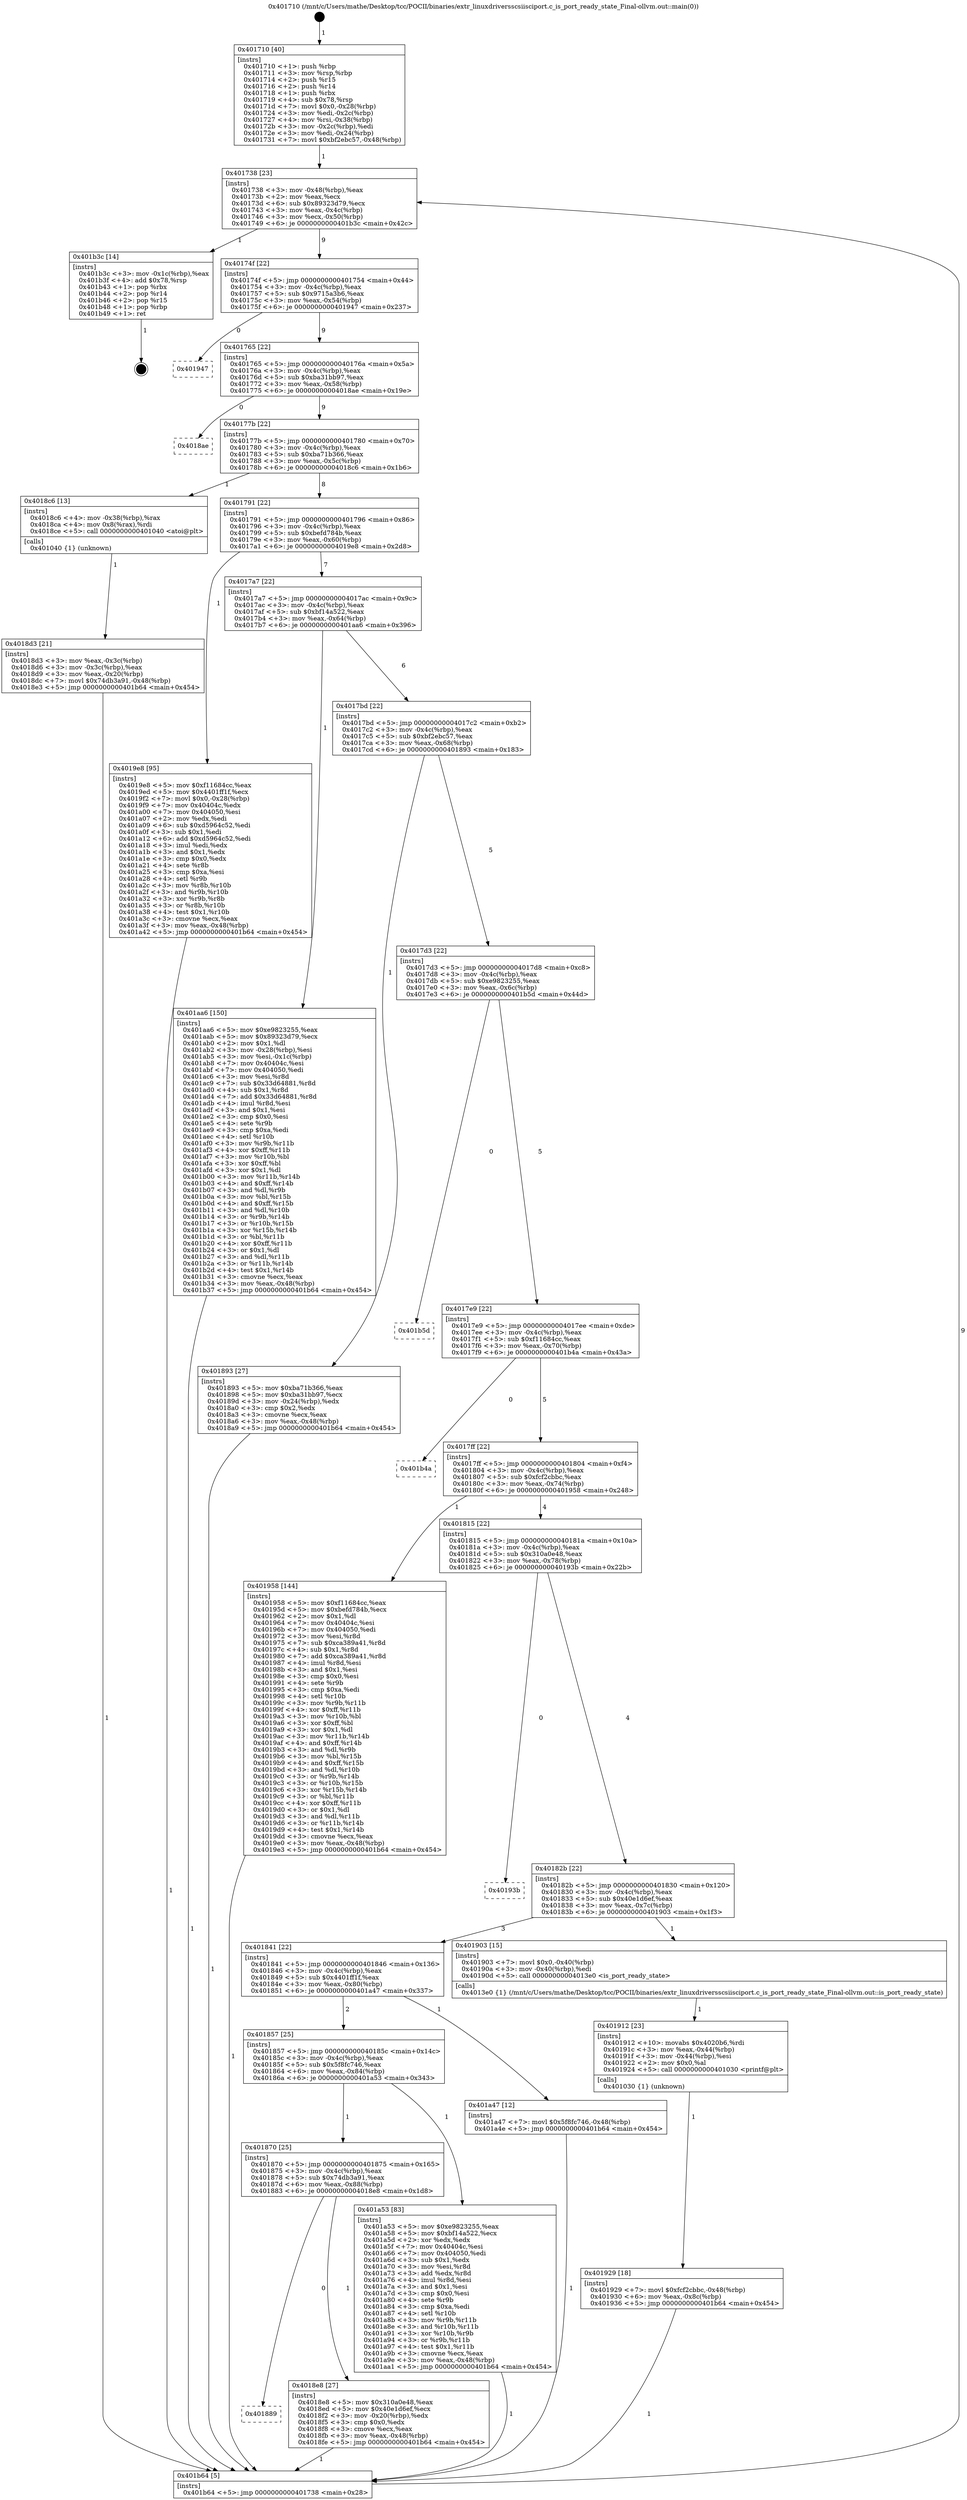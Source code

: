 digraph "0x401710" {
  label = "0x401710 (/mnt/c/Users/mathe/Desktop/tcc/POCII/binaries/extr_linuxdriversscsiisciport.c_is_port_ready_state_Final-ollvm.out::main(0))"
  labelloc = "t"
  node[shape=record]

  Entry [label="",width=0.3,height=0.3,shape=circle,fillcolor=black,style=filled]
  "0x401738" [label="{
     0x401738 [23]\l
     | [instrs]\l
     &nbsp;&nbsp;0x401738 \<+3\>: mov -0x48(%rbp),%eax\l
     &nbsp;&nbsp;0x40173b \<+2\>: mov %eax,%ecx\l
     &nbsp;&nbsp;0x40173d \<+6\>: sub $0x89323d79,%ecx\l
     &nbsp;&nbsp;0x401743 \<+3\>: mov %eax,-0x4c(%rbp)\l
     &nbsp;&nbsp;0x401746 \<+3\>: mov %ecx,-0x50(%rbp)\l
     &nbsp;&nbsp;0x401749 \<+6\>: je 0000000000401b3c \<main+0x42c\>\l
  }"]
  "0x401b3c" [label="{
     0x401b3c [14]\l
     | [instrs]\l
     &nbsp;&nbsp;0x401b3c \<+3\>: mov -0x1c(%rbp),%eax\l
     &nbsp;&nbsp;0x401b3f \<+4\>: add $0x78,%rsp\l
     &nbsp;&nbsp;0x401b43 \<+1\>: pop %rbx\l
     &nbsp;&nbsp;0x401b44 \<+2\>: pop %r14\l
     &nbsp;&nbsp;0x401b46 \<+2\>: pop %r15\l
     &nbsp;&nbsp;0x401b48 \<+1\>: pop %rbp\l
     &nbsp;&nbsp;0x401b49 \<+1\>: ret\l
  }"]
  "0x40174f" [label="{
     0x40174f [22]\l
     | [instrs]\l
     &nbsp;&nbsp;0x40174f \<+5\>: jmp 0000000000401754 \<main+0x44\>\l
     &nbsp;&nbsp;0x401754 \<+3\>: mov -0x4c(%rbp),%eax\l
     &nbsp;&nbsp;0x401757 \<+5\>: sub $0x9715a3b6,%eax\l
     &nbsp;&nbsp;0x40175c \<+3\>: mov %eax,-0x54(%rbp)\l
     &nbsp;&nbsp;0x40175f \<+6\>: je 0000000000401947 \<main+0x237\>\l
  }"]
  Exit [label="",width=0.3,height=0.3,shape=circle,fillcolor=black,style=filled,peripheries=2]
  "0x401947" [label="{
     0x401947\l
  }", style=dashed]
  "0x401765" [label="{
     0x401765 [22]\l
     | [instrs]\l
     &nbsp;&nbsp;0x401765 \<+5\>: jmp 000000000040176a \<main+0x5a\>\l
     &nbsp;&nbsp;0x40176a \<+3\>: mov -0x4c(%rbp),%eax\l
     &nbsp;&nbsp;0x40176d \<+5\>: sub $0xba31bb97,%eax\l
     &nbsp;&nbsp;0x401772 \<+3\>: mov %eax,-0x58(%rbp)\l
     &nbsp;&nbsp;0x401775 \<+6\>: je 00000000004018ae \<main+0x19e\>\l
  }"]
  "0x401929" [label="{
     0x401929 [18]\l
     | [instrs]\l
     &nbsp;&nbsp;0x401929 \<+7\>: movl $0xfcf2cbbc,-0x48(%rbp)\l
     &nbsp;&nbsp;0x401930 \<+6\>: mov %eax,-0x8c(%rbp)\l
     &nbsp;&nbsp;0x401936 \<+5\>: jmp 0000000000401b64 \<main+0x454\>\l
  }"]
  "0x4018ae" [label="{
     0x4018ae\l
  }", style=dashed]
  "0x40177b" [label="{
     0x40177b [22]\l
     | [instrs]\l
     &nbsp;&nbsp;0x40177b \<+5\>: jmp 0000000000401780 \<main+0x70\>\l
     &nbsp;&nbsp;0x401780 \<+3\>: mov -0x4c(%rbp),%eax\l
     &nbsp;&nbsp;0x401783 \<+5\>: sub $0xba71b366,%eax\l
     &nbsp;&nbsp;0x401788 \<+3\>: mov %eax,-0x5c(%rbp)\l
     &nbsp;&nbsp;0x40178b \<+6\>: je 00000000004018c6 \<main+0x1b6\>\l
  }"]
  "0x401912" [label="{
     0x401912 [23]\l
     | [instrs]\l
     &nbsp;&nbsp;0x401912 \<+10\>: movabs $0x4020b6,%rdi\l
     &nbsp;&nbsp;0x40191c \<+3\>: mov %eax,-0x44(%rbp)\l
     &nbsp;&nbsp;0x40191f \<+3\>: mov -0x44(%rbp),%esi\l
     &nbsp;&nbsp;0x401922 \<+2\>: mov $0x0,%al\l
     &nbsp;&nbsp;0x401924 \<+5\>: call 0000000000401030 \<printf@plt\>\l
     | [calls]\l
     &nbsp;&nbsp;0x401030 \{1\} (unknown)\l
  }"]
  "0x4018c6" [label="{
     0x4018c6 [13]\l
     | [instrs]\l
     &nbsp;&nbsp;0x4018c6 \<+4\>: mov -0x38(%rbp),%rax\l
     &nbsp;&nbsp;0x4018ca \<+4\>: mov 0x8(%rax),%rdi\l
     &nbsp;&nbsp;0x4018ce \<+5\>: call 0000000000401040 \<atoi@plt\>\l
     | [calls]\l
     &nbsp;&nbsp;0x401040 \{1\} (unknown)\l
  }"]
  "0x401791" [label="{
     0x401791 [22]\l
     | [instrs]\l
     &nbsp;&nbsp;0x401791 \<+5\>: jmp 0000000000401796 \<main+0x86\>\l
     &nbsp;&nbsp;0x401796 \<+3\>: mov -0x4c(%rbp),%eax\l
     &nbsp;&nbsp;0x401799 \<+5\>: sub $0xbefd784b,%eax\l
     &nbsp;&nbsp;0x40179e \<+3\>: mov %eax,-0x60(%rbp)\l
     &nbsp;&nbsp;0x4017a1 \<+6\>: je 00000000004019e8 \<main+0x2d8\>\l
  }"]
  "0x401889" [label="{
     0x401889\l
  }", style=dashed]
  "0x4019e8" [label="{
     0x4019e8 [95]\l
     | [instrs]\l
     &nbsp;&nbsp;0x4019e8 \<+5\>: mov $0xf11684cc,%eax\l
     &nbsp;&nbsp;0x4019ed \<+5\>: mov $0x4401ff1f,%ecx\l
     &nbsp;&nbsp;0x4019f2 \<+7\>: movl $0x0,-0x28(%rbp)\l
     &nbsp;&nbsp;0x4019f9 \<+7\>: mov 0x40404c,%edx\l
     &nbsp;&nbsp;0x401a00 \<+7\>: mov 0x404050,%esi\l
     &nbsp;&nbsp;0x401a07 \<+2\>: mov %edx,%edi\l
     &nbsp;&nbsp;0x401a09 \<+6\>: sub $0xd5964c52,%edi\l
     &nbsp;&nbsp;0x401a0f \<+3\>: sub $0x1,%edi\l
     &nbsp;&nbsp;0x401a12 \<+6\>: add $0xd5964c52,%edi\l
     &nbsp;&nbsp;0x401a18 \<+3\>: imul %edi,%edx\l
     &nbsp;&nbsp;0x401a1b \<+3\>: and $0x1,%edx\l
     &nbsp;&nbsp;0x401a1e \<+3\>: cmp $0x0,%edx\l
     &nbsp;&nbsp;0x401a21 \<+4\>: sete %r8b\l
     &nbsp;&nbsp;0x401a25 \<+3\>: cmp $0xa,%esi\l
     &nbsp;&nbsp;0x401a28 \<+4\>: setl %r9b\l
     &nbsp;&nbsp;0x401a2c \<+3\>: mov %r8b,%r10b\l
     &nbsp;&nbsp;0x401a2f \<+3\>: and %r9b,%r10b\l
     &nbsp;&nbsp;0x401a32 \<+3\>: xor %r9b,%r8b\l
     &nbsp;&nbsp;0x401a35 \<+3\>: or %r8b,%r10b\l
     &nbsp;&nbsp;0x401a38 \<+4\>: test $0x1,%r10b\l
     &nbsp;&nbsp;0x401a3c \<+3\>: cmovne %ecx,%eax\l
     &nbsp;&nbsp;0x401a3f \<+3\>: mov %eax,-0x48(%rbp)\l
     &nbsp;&nbsp;0x401a42 \<+5\>: jmp 0000000000401b64 \<main+0x454\>\l
  }"]
  "0x4017a7" [label="{
     0x4017a7 [22]\l
     | [instrs]\l
     &nbsp;&nbsp;0x4017a7 \<+5\>: jmp 00000000004017ac \<main+0x9c\>\l
     &nbsp;&nbsp;0x4017ac \<+3\>: mov -0x4c(%rbp),%eax\l
     &nbsp;&nbsp;0x4017af \<+5\>: sub $0xbf14a522,%eax\l
     &nbsp;&nbsp;0x4017b4 \<+3\>: mov %eax,-0x64(%rbp)\l
     &nbsp;&nbsp;0x4017b7 \<+6\>: je 0000000000401aa6 \<main+0x396\>\l
  }"]
  "0x4018e8" [label="{
     0x4018e8 [27]\l
     | [instrs]\l
     &nbsp;&nbsp;0x4018e8 \<+5\>: mov $0x310a0e48,%eax\l
     &nbsp;&nbsp;0x4018ed \<+5\>: mov $0x40e1d6ef,%ecx\l
     &nbsp;&nbsp;0x4018f2 \<+3\>: mov -0x20(%rbp),%edx\l
     &nbsp;&nbsp;0x4018f5 \<+3\>: cmp $0x0,%edx\l
     &nbsp;&nbsp;0x4018f8 \<+3\>: cmove %ecx,%eax\l
     &nbsp;&nbsp;0x4018fb \<+3\>: mov %eax,-0x48(%rbp)\l
     &nbsp;&nbsp;0x4018fe \<+5\>: jmp 0000000000401b64 \<main+0x454\>\l
  }"]
  "0x401aa6" [label="{
     0x401aa6 [150]\l
     | [instrs]\l
     &nbsp;&nbsp;0x401aa6 \<+5\>: mov $0xe9823255,%eax\l
     &nbsp;&nbsp;0x401aab \<+5\>: mov $0x89323d79,%ecx\l
     &nbsp;&nbsp;0x401ab0 \<+2\>: mov $0x1,%dl\l
     &nbsp;&nbsp;0x401ab2 \<+3\>: mov -0x28(%rbp),%esi\l
     &nbsp;&nbsp;0x401ab5 \<+3\>: mov %esi,-0x1c(%rbp)\l
     &nbsp;&nbsp;0x401ab8 \<+7\>: mov 0x40404c,%esi\l
     &nbsp;&nbsp;0x401abf \<+7\>: mov 0x404050,%edi\l
     &nbsp;&nbsp;0x401ac6 \<+3\>: mov %esi,%r8d\l
     &nbsp;&nbsp;0x401ac9 \<+7\>: sub $0x33d64881,%r8d\l
     &nbsp;&nbsp;0x401ad0 \<+4\>: sub $0x1,%r8d\l
     &nbsp;&nbsp;0x401ad4 \<+7\>: add $0x33d64881,%r8d\l
     &nbsp;&nbsp;0x401adb \<+4\>: imul %r8d,%esi\l
     &nbsp;&nbsp;0x401adf \<+3\>: and $0x1,%esi\l
     &nbsp;&nbsp;0x401ae2 \<+3\>: cmp $0x0,%esi\l
     &nbsp;&nbsp;0x401ae5 \<+4\>: sete %r9b\l
     &nbsp;&nbsp;0x401ae9 \<+3\>: cmp $0xa,%edi\l
     &nbsp;&nbsp;0x401aec \<+4\>: setl %r10b\l
     &nbsp;&nbsp;0x401af0 \<+3\>: mov %r9b,%r11b\l
     &nbsp;&nbsp;0x401af3 \<+4\>: xor $0xff,%r11b\l
     &nbsp;&nbsp;0x401af7 \<+3\>: mov %r10b,%bl\l
     &nbsp;&nbsp;0x401afa \<+3\>: xor $0xff,%bl\l
     &nbsp;&nbsp;0x401afd \<+3\>: xor $0x1,%dl\l
     &nbsp;&nbsp;0x401b00 \<+3\>: mov %r11b,%r14b\l
     &nbsp;&nbsp;0x401b03 \<+4\>: and $0xff,%r14b\l
     &nbsp;&nbsp;0x401b07 \<+3\>: and %dl,%r9b\l
     &nbsp;&nbsp;0x401b0a \<+3\>: mov %bl,%r15b\l
     &nbsp;&nbsp;0x401b0d \<+4\>: and $0xff,%r15b\l
     &nbsp;&nbsp;0x401b11 \<+3\>: and %dl,%r10b\l
     &nbsp;&nbsp;0x401b14 \<+3\>: or %r9b,%r14b\l
     &nbsp;&nbsp;0x401b17 \<+3\>: or %r10b,%r15b\l
     &nbsp;&nbsp;0x401b1a \<+3\>: xor %r15b,%r14b\l
     &nbsp;&nbsp;0x401b1d \<+3\>: or %bl,%r11b\l
     &nbsp;&nbsp;0x401b20 \<+4\>: xor $0xff,%r11b\l
     &nbsp;&nbsp;0x401b24 \<+3\>: or $0x1,%dl\l
     &nbsp;&nbsp;0x401b27 \<+3\>: and %dl,%r11b\l
     &nbsp;&nbsp;0x401b2a \<+3\>: or %r11b,%r14b\l
     &nbsp;&nbsp;0x401b2d \<+4\>: test $0x1,%r14b\l
     &nbsp;&nbsp;0x401b31 \<+3\>: cmovne %ecx,%eax\l
     &nbsp;&nbsp;0x401b34 \<+3\>: mov %eax,-0x48(%rbp)\l
     &nbsp;&nbsp;0x401b37 \<+5\>: jmp 0000000000401b64 \<main+0x454\>\l
  }"]
  "0x4017bd" [label="{
     0x4017bd [22]\l
     | [instrs]\l
     &nbsp;&nbsp;0x4017bd \<+5\>: jmp 00000000004017c2 \<main+0xb2\>\l
     &nbsp;&nbsp;0x4017c2 \<+3\>: mov -0x4c(%rbp),%eax\l
     &nbsp;&nbsp;0x4017c5 \<+5\>: sub $0xbf2ebc57,%eax\l
     &nbsp;&nbsp;0x4017ca \<+3\>: mov %eax,-0x68(%rbp)\l
     &nbsp;&nbsp;0x4017cd \<+6\>: je 0000000000401893 \<main+0x183\>\l
  }"]
  "0x401870" [label="{
     0x401870 [25]\l
     | [instrs]\l
     &nbsp;&nbsp;0x401870 \<+5\>: jmp 0000000000401875 \<main+0x165\>\l
     &nbsp;&nbsp;0x401875 \<+3\>: mov -0x4c(%rbp),%eax\l
     &nbsp;&nbsp;0x401878 \<+5\>: sub $0x74db3a91,%eax\l
     &nbsp;&nbsp;0x40187d \<+6\>: mov %eax,-0x88(%rbp)\l
     &nbsp;&nbsp;0x401883 \<+6\>: je 00000000004018e8 \<main+0x1d8\>\l
  }"]
  "0x401893" [label="{
     0x401893 [27]\l
     | [instrs]\l
     &nbsp;&nbsp;0x401893 \<+5\>: mov $0xba71b366,%eax\l
     &nbsp;&nbsp;0x401898 \<+5\>: mov $0xba31bb97,%ecx\l
     &nbsp;&nbsp;0x40189d \<+3\>: mov -0x24(%rbp),%edx\l
     &nbsp;&nbsp;0x4018a0 \<+3\>: cmp $0x2,%edx\l
     &nbsp;&nbsp;0x4018a3 \<+3\>: cmovne %ecx,%eax\l
     &nbsp;&nbsp;0x4018a6 \<+3\>: mov %eax,-0x48(%rbp)\l
     &nbsp;&nbsp;0x4018a9 \<+5\>: jmp 0000000000401b64 \<main+0x454\>\l
  }"]
  "0x4017d3" [label="{
     0x4017d3 [22]\l
     | [instrs]\l
     &nbsp;&nbsp;0x4017d3 \<+5\>: jmp 00000000004017d8 \<main+0xc8\>\l
     &nbsp;&nbsp;0x4017d8 \<+3\>: mov -0x4c(%rbp),%eax\l
     &nbsp;&nbsp;0x4017db \<+5\>: sub $0xe9823255,%eax\l
     &nbsp;&nbsp;0x4017e0 \<+3\>: mov %eax,-0x6c(%rbp)\l
     &nbsp;&nbsp;0x4017e3 \<+6\>: je 0000000000401b5d \<main+0x44d\>\l
  }"]
  "0x401b64" [label="{
     0x401b64 [5]\l
     | [instrs]\l
     &nbsp;&nbsp;0x401b64 \<+5\>: jmp 0000000000401738 \<main+0x28\>\l
  }"]
  "0x401710" [label="{
     0x401710 [40]\l
     | [instrs]\l
     &nbsp;&nbsp;0x401710 \<+1\>: push %rbp\l
     &nbsp;&nbsp;0x401711 \<+3\>: mov %rsp,%rbp\l
     &nbsp;&nbsp;0x401714 \<+2\>: push %r15\l
     &nbsp;&nbsp;0x401716 \<+2\>: push %r14\l
     &nbsp;&nbsp;0x401718 \<+1\>: push %rbx\l
     &nbsp;&nbsp;0x401719 \<+4\>: sub $0x78,%rsp\l
     &nbsp;&nbsp;0x40171d \<+7\>: movl $0x0,-0x28(%rbp)\l
     &nbsp;&nbsp;0x401724 \<+3\>: mov %edi,-0x2c(%rbp)\l
     &nbsp;&nbsp;0x401727 \<+4\>: mov %rsi,-0x38(%rbp)\l
     &nbsp;&nbsp;0x40172b \<+3\>: mov -0x2c(%rbp),%edi\l
     &nbsp;&nbsp;0x40172e \<+3\>: mov %edi,-0x24(%rbp)\l
     &nbsp;&nbsp;0x401731 \<+7\>: movl $0xbf2ebc57,-0x48(%rbp)\l
  }"]
  "0x4018d3" [label="{
     0x4018d3 [21]\l
     | [instrs]\l
     &nbsp;&nbsp;0x4018d3 \<+3\>: mov %eax,-0x3c(%rbp)\l
     &nbsp;&nbsp;0x4018d6 \<+3\>: mov -0x3c(%rbp),%eax\l
     &nbsp;&nbsp;0x4018d9 \<+3\>: mov %eax,-0x20(%rbp)\l
     &nbsp;&nbsp;0x4018dc \<+7\>: movl $0x74db3a91,-0x48(%rbp)\l
     &nbsp;&nbsp;0x4018e3 \<+5\>: jmp 0000000000401b64 \<main+0x454\>\l
  }"]
  "0x401a53" [label="{
     0x401a53 [83]\l
     | [instrs]\l
     &nbsp;&nbsp;0x401a53 \<+5\>: mov $0xe9823255,%eax\l
     &nbsp;&nbsp;0x401a58 \<+5\>: mov $0xbf14a522,%ecx\l
     &nbsp;&nbsp;0x401a5d \<+2\>: xor %edx,%edx\l
     &nbsp;&nbsp;0x401a5f \<+7\>: mov 0x40404c,%esi\l
     &nbsp;&nbsp;0x401a66 \<+7\>: mov 0x404050,%edi\l
     &nbsp;&nbsp;0x401a6d \<+3\>: sub $0x1,%edx\l
     &nbsp;&nbsp;0x401a70 \<+3\>: mov %esi,%r8d\l
     &nbsp;&nbsp;0x401a73 \<+3\>: add %edx,%r8d\l
     &nbsp;&nbsp;0x401a76 \<+4\>: imul %r8d,%esi\l
     &nbsp;&nbsp;0x401a7a \<+3\>: and $0x1,%esi\l
     &nbsp;&nbsp;0x401a7d \<+3\>: cmp $0x0,%esi\l
     &nbsp;&nbsp;0x401a80 \<+4\>: sete %r9b\l
     &nbsp;&nbsp;0x401a84 \<+3\>: cmp $0xa,%edi\l
     &nbsp;&nbsp;0x401a87 \<+4\>: setl %r10b\l
     &nbsp;&nbsp;0x401a8b \<+3\>: mov %r9b,%r11b\l
     &nbsp;&nbsp;0x401a8e \<+3\>: and %r10b,%r11b\l
     &nbsp;&nbsp;0x401a91 \<+3\>: xor %r10b,%r9b\l
     &nbsp;&nbsp;0x401a94 \<+3\>: or %r9b,%r11b\l
     &nbsp;&nbsp;0x401a97 \<+4\>: test $0x1,%r11b\l
     &nbsp;&nbsp;0x401a9b \<+3\>: cmovne %ecx,%eax\l
     &nbsp;&nbsp;0x401a9e \<+3\>: mov %eax,-0x48(%rbp)\l
     &nbsp;&nbsp;0x401aa1 \<+5\>: jmp 0000000000401b64 \<main+0x454\>\l
  }"]
  "0x401b5d" [label="{
     0x401b5d\l
  }", style=dashed]
  "0x4017e9" [label="{
     0x4017e9 [22]\l
     | [instrs]\l
     &nbsp;&nbsp;0x4017e9 \<+5\>: jmp 00000000004017ee \<main+0xde\>\l
     &nbsp;&nbsp;0x4017ee \<+3\>: mov -0x4c(%rbp),%eax\l
     &nbsp;&nbsp;0x4017f1 \<+5\>: sub $0xf11684cc,%eax\l
     &nbsp;&nbsp;0x4017f6 \<+3\>: mov %eax,-0x70(%rbp)\l
     &nbsp;&nbsp;0x4017f9 \<+6\>: je 0000000000401b4a \<main+0x43a\>\l
  }"]
  "0x401857" [label="{
     0x401857 [25]\l
     | [instrs]\l
     &nbsp;&nbsp;0x401857 \<+5\>: jmp 000000000040185c \<main+0x14c\>\l
     &nbsp;&nbsp;0x40185c \<+3\>: mov -0x4c(%rbp),%eax\l
     &nbsp;&nbsp;0x40185f \<+5\>: sub $0x5f8fc746,%eax\l
     &nbsp;&nbsp;0x401864 \<+6\>: mov %eax,-0x84(%rbp)\l
     &nbsp;&nbsp;0x40186a \<+6\>: je 0000000000401a53 \<main+0x343\>\l
  }"]
  "0x401b4a" [label="{
     0x401b4a\l
  }", style=dashed]
  "0x4017ff" [label="{
     0x4017ff [22]\l
     | [instrs]\l
     &nbsp;&nbsp;0x4017ff \<+5\>: jmp 0000000000401804 \<main+0xf4\>\l
     &nbsp;&nbsp;0x401804 \<+3\>: mov -0x4c(%rbp),%eax\l
     &nbsp;&nbsp;0x401807 \<+5\>: sub $0xfcf2cbbc,%eax\l
     &nbsp;&nbsp;0x40180c \<+3\>: mov %eax,-0x74(%rbp)\l
     &nbsp;&nbsp;0x40180f \<+6\>: je 0000000000401958 \<main+0x248\>\l
  }"]
  "0x401a47" [label="{
     0x401a47 [12]\l
     | [instrs]\l
     &nbsp;&nbsp;0x401a47 \<+7\>: movl $0x5f8fc746,-0x48(%rbp)\l
     &nbsp;&nbsp;0x401a4e \<+5\>: jmp 0000000000401b64 \<main+0x454\>\l
  }"]
  "0x401958" [label="{
     0x401958 [144]\l
     | [instrs]\l
     &nbsp;&nbsp;0x401958 \<+5\>: mov $0xf11684cc,%eax\l
     &nbsp;&nbsp;0x40195d \<+5\>: mov $0xbefd784b,%ecx\l
     &nbsp;&nbsp;0x401962 \<+2\>: mov $0x1,%dl\l
     &nbsp;&nbsp;0x401964 \<+7\>: mov 0x40404c,%esi\l
     &nbsp;&nbsp;0x40196b \<+7\>: mov 0x404050,%edi\l
     &nbsp;&nbsp;0x401972 \<+3\>: mov %esi,%r8d\l
     &nbsp;&nbsp;0x401975 \<+7\>: sub $0xca389a41,%r8d\l
     &nbsp;&nbsp;0x40197c \<+4\>: sub $0x1,%r8d\l
     &nbsp;&nbsp;0x401980 \<+7\>: add $0xca389a41,%r8d\l
     &nbsp;&nbsp;0x401987 \<+4\>: imul %r8d,%esi\l
     &nbsp;&nbsp;0x40198b \<+3\>: and $0x1,%esi\l
     &nbsp;&nbsp;0x40198e \<+3\>: cmp $0x0,%esi\l
     &nbsp;&nbsp;0x401991 \<+4\>: sete %r9b\l
     &nbsp;&nbsp;0x401995 \<+3\>: cmp $0xa,%edi\l
     &nbsp;&nbsp;0x401998 \<+4\>: setl %r10b\l
     &nbsp;&nbsp;0x40199c \<+3\>: mov %r9b,%r11b\l
     &nbsp;&nbsp;0x40199f \<+4\>: xor $0xff,%r11b\l
     &nbsp;&nbsp;0x4019a3 \<+3\>: mov %r10b,%bl\l
     &nbsp;&nbsp;0x4019a6 \<+3\>: xor $0xff,%bl\l
     &nbsp;&nbsp;0x4019a9 \<+3\>: xor $0x1,%dl\l
     &nbsp;&nbsp;0x4019ac \<+3\>: mov %r11b,%r14b\l
     &nbsp;&nbsp;0x4019af \<+4\>: and $0xff,%r14b\l
     &nbsp;&nbsp;0x4019b3 \<+3\>: and %dl,%r9b\l
     &nbsp;&nbsp;0x4019b6 \<+3\>: mov %bl,%r15b\l
     &nbsp;&nbsp;0x4019b9 \<+4\>: and $0xff,%r15b\l
     &nbsp;&nbsp;0x4019bd \<+3\>: and %dl,%r10b\l
     &nbsp;&nbsp;0x4019c0 \<+3\>: or %r9b,%r14b\l
     &nbsp;&nbsp;0x4019c3 \<+3\>: or %r10b,%r15b\l
     &nbsp;&nbsp;0x4019c6 \<+3\>: xor %r15b,%r14b\l
     &nbsp;&nbsp;0x4019c9 \<+3\>: or %bl,%r11b\l
     &nbsp;&nbsp;0x4019cc \<+4\>: xor $0xff,%r11b\l
     &nbsp;&nbsp;0x4019d0 \<+3\>: or $0x1,%dl\l
     &nbsp;&nbsp;0x4019d3 \<+3\>: and %dl,%r11b\l
     &nbsp;&nbsp;0x4019d6 \<+3\>: or %r11b,%r14b\l
     &nbsp;&nbsp;0x4019d9 \<+4\>: test $0x1,%r14b\l
     &nbsp;&nbsp;0x4019dd \<+3\>: cmovne %ecx,%eax\l
     &nbsp;&nbsp;0x4019e0 \<+3\>: mov %eax,-0x48(%rbp)\l
     &nbsp;&nbsp;0x4019e3 \<+5\>: jmp 0000000000401b64 \<main+0x454\>\l
  }"]
  "0x401815" [label="{
     0x401815 [22]\l
     | [instrs]\l
     &nbsp;&nbsp;0x401815 \<+5\>: jmp 000000000040181a \<main+0x10a\>\l
     &nbsp;&nbsp;0x40181a \<+3\>: mov -0x4c(%rbp),%eax\l
     &nbsp;&nbsp;0x40181d \<+5\>: sub $0x310a0e48,%eax\l
     &nbsp;&nbsp;0x401822 \<+3\>: mov %eax,-0x78(%rbp)\l
     &nbsp;&nbsp;0x401825 \<+6\>: je 000000000040193b \<main+0x22b\>\l
  }"]
  "0x401841" [label="{
     0x401841 [22]\l
     | [instrs]\l
     &nbsp;&nbsp;0x401841 \<+5\>: jmp 0000000000401846 \<main+0x136\>\l
     &nbsp;&nbsp;0x401846 \<+3\>: mov -0x4c(%rbp),%eax\l
     &nbsp;&nbsp;0x401849 \<+5\>: sub $0x4401ff1f,%eax\l
     &nbsp;&nbsp;0x40184e \<+3\>: mov %eax,-0x80(%rbp)\l
     &nbsp;&nbsp;0x401851 \<+6\>: je 0000000000401a47 \<main+0x337\>\l
  }"]
  "0x40193b" [label="{
     0x40193b\l
  }", style=dashed]
  "0x40182b" [label="{
     0x40182b [22]\l
     | [instrs]\l
     &nbsp;&nbsp;0x40182b \<+5\>: jmp 0000000000401830 \<main+0x120\>\l
     &nbsp;&nbsp;0x401830 \<+3\>: mov -0x4c(%rbp),%eax\l
     &nbsp;&nbsp;0x401833 \<+5\>: sub $0x40e1d6ef,%eax\l
     &nbsp;&nbsp;0x401838 \<+3\>: mov %eax,-0x7c(%rbp)\l
     &nbsp;&nbsp;0x40183b \<+6\>: je 0000000000401903 \<main+0x1f3\>\l
  }"]
  "0x401903" [label="{
     0x401903 [15]\l
     | [instrs]\l
     &nbsp;&nbsp;0x401903 \<+7\>: movl $0x0,-0x40(%rbp)\l
     &nbsp;&nbsp;0x40190a \<+3\>: mov -0x40(%rbp),%edi\l
     &nbsp;&nbsp;0x40190d \<+5\>: call 00000000004013e0 \<is_port_ready_state\>\l
     | [calls]\l
     &nbsp;&nbsp;0x4013e0 \{1\} (/mnt/c/Users/mathe/Desktop/tcc/POCII/binaries/extr_linuxdriversscsiisciport.c_is_port_ready_state_Final-ollvm.out::is_port_ready_state)\l
  }"]
  Entry -> "0x401710" [label=" 1"]
  "0x401738" -> "0x401b3c" [label=" 1"]
  "0x401738" -> "0x40174f" [label=" 9"]
  "0x401b3c" -> Exit [label=" 1"]
  "0x40174f" -> "0x401947" [label=" 0"]
  "0x40174f" -> "0x401765" [label=" 9"]
  "0x401aa6" -> "0x401b64" [label=" 1"]
  "0x401765" -> "0x4018ae" [label=" 0"]
  "0x401765" -> "0x40177b" [label=" 9"]
  "0x401a53" -> "0x401b64" [label=" 1"]
  "0x40177b" -> "0x4018c6" [label=" 1"]
  "0x40177b" -> "0x401791" [label=" 8"]
  "0x401a47" -> "0x401b64" [label=" 1"]
  "0x401791" -> "0x4019e8" [label=" 1"]
  "0x401791" -> "0x4017a7" [label=" 7"]
  "0x4019e8" -> "0x401b64" [label=" 1"]
  "0x4017a7" -> "0x401aa6" [label=" 1"]
  "0x4017a7" -> "0x4017bd" [label=" 6"]
  "0x401958" -> "0x401b64" [label=" 1"]
  "0x4017bd" -> "0x401893" [label=" 1"]
  "0x4017bd" -> "0x4017d3" [label=" 5"]
  "0x401893" -> "0x401b64" [label=" 1"]
  "0x401710" -> "0x401738" [label=" 1"]
  "0x401b64" -> "0x401738" [label=" 9"]
  "0x4018c6" -> "0x4018d3" [label=" 1"]
  "0x4018d3" -> "0x401b64" [label=" 1"]
  "0x401912" -> "0x401929" [label=" 1"]
  "0x4017d3" -> "0x401b5d" [label=" 0"]
  "0x4017d3" -> "0x4017e9" [label=" 5"]
  "0x401903" -> "0x401912" [label=" 1"]
  "0x4017e9" -> "0x401b4a" [label=" 0"]
  "0x4017e9" -> "0x4017ff" [label=" 5"]
  "0x401870" -> "0x401889" [label=" 0"]
  "0x4017ff" -> "0x401958" [label=" 1"]
  "0x4017ff" -> "0x401815" [label=" 4"]
  "0x401870" -> "0x4018e8" [label=" 1"]
  "0x401815" -> "0x40193b" [label=" 0"]
  "0x401815" -> "0x40182b" [label=" 4"]
  "0x401857" -> "0x401870" [label=" 1"]
  "0x40182b" -> "0x401903" [label=" 1"]
  "0x40182b" -> "0x401841" [label=" 3"]
  "0x401929" -> "0x401b64" [label=" 1"]
  "0x401841" -> "0x401a47" [label=" 1"]
  "0x401841" -> "0x401857" [label=" 2"]
  "0x4018e8" -> "0x401b64" [label=" 1"]
  "0x401857" -> "0x401a53" [label=" 1"]
}
